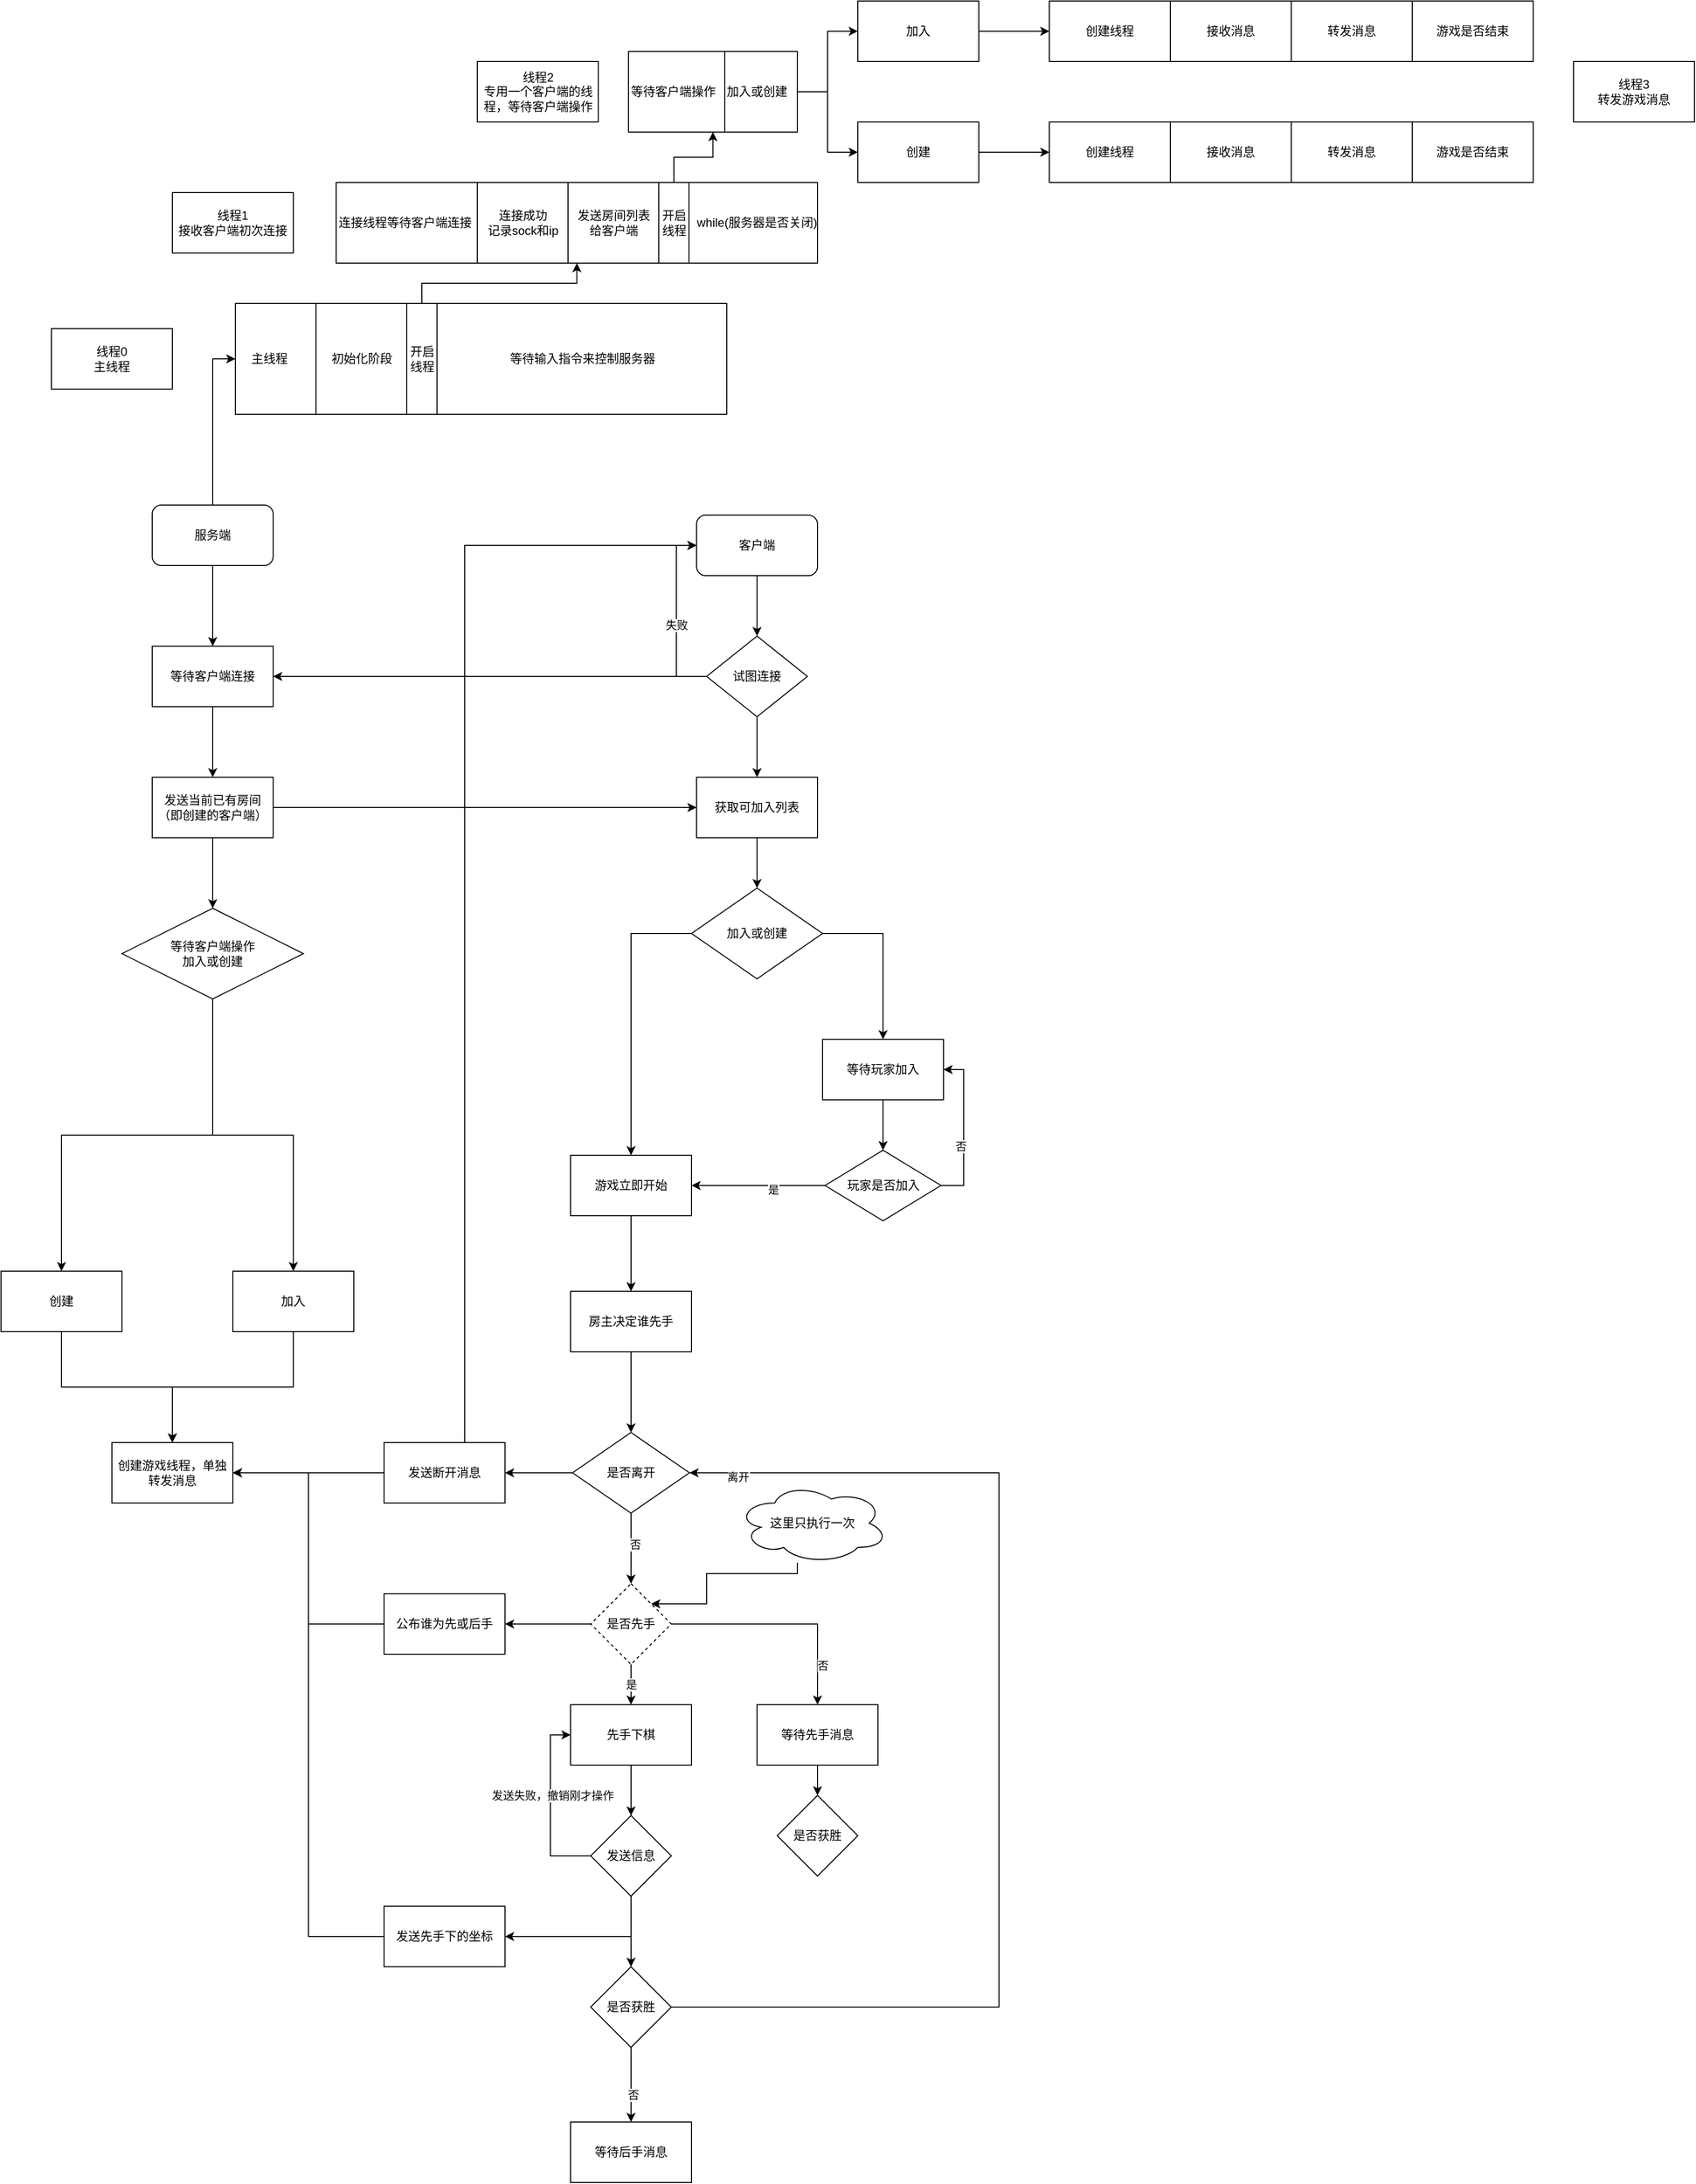 <mxfile version="13.9.9" type="device"><diagram id="OlC65Dhyd1v9JEZmGG0V" name="第 1 页"><mxGraphModel dx="1913" dy="1967" grid="1" gridSize="10" guides="1" tooltips="1" connect="1" arrows="1" fold="1" page="1" pageScale="1" pageWidth="827" pageHeight="1169" math="0" shadow="0"><root><mxCell id="0"/><mxCell id="1" parent="0"/><mxCell id="jc3xkf4n_IrxpjJzeBEn-1" value="made by&lt;br&gt;yyyf" style="rounded=0;whiteSpace=wrap;html=1;" vertex="1" parent="1"><mxGeometry x="392.5" y="-25" width="120" height="60" as="geometry"/></mxCell><mxCell id="6DG0a55AkG8kA71haHYK-88" value="连接线程等待客户端连接&amp;nbsp; &amp;nbsp; &amp;nbsp; &amp;nbsp; &amp;nbsp; &amp;nbsp; &amp;nbsp; &amp;nbsp; &amp;nbsp; &amp;nbsp; &amp;nbsp; &amp;nbsp; &amp;nbsp; &amp;nbsp; &amp;nbsp; &amp;nbsp; &amp;nbsp; &amp;nbsp; &amp;nbsp; &amp;nbsp; &amp;nbsp; &amp;nbsp; &amp;nbsp; &amp;nbsp; &amp;nbsp; &amp;nbsp; &amp;nbsp; &amp;nbsp; &amp;nbsp; &amp;nbsp; &amp;nbsp; &amp;nbsp; &amp;nbsp; &amp;nbsp;while(服务器是否关闭)" style="rounded=0;whiteSpace=wrap;html=1;align=left;" parent="1" vertex="1"><mxGeometry x="132.5" y="-170" width="477.5" height="80" as="geometry"/></mxCell><mxCell id="6DG0a55AkG8kA71haHYK-76" style="edgeStyle=orthogonalEdgeStyle;rounded=0;orthogonalLoop=1;jettySize=auto;html=1;" parent="1" source="6DG0a55AkG8kA71haHYK-1" target="6DG0a55AkG8kA71haHYK-74" edge="1"><mxGeometry relative="1" as="geometry"/></mxCell><mxCell id="6DG0a55AkG8kA71haHYK-100" style="edgeStyle=orthogonalEdgeStyle;rounded=0;orthogonalLoop=1;jettySize=auto;html=1;entryX=0;entryY=0.5;entryDx=0;entryDy=0;" parent="1" source="6DG0a55AkG8kA71haHYK-1" target="6DG0a55AkG8kA71haHYK-87" edge="1"><mxGeometry relative="1" as="geometry"/></mxCell><mxCell id="6DG0a55AkG8kA71haHYK-1" value="服务端" style="rounded=1;whiteSpace=wrap;html=1;" parent="1" vertex="1"><mxGeometry x="-50" y="150" width="120" height="60" as="geometry"/></mxCell><mxCell id="6DG0a55AkG8kA71haHYK-5" style="edgeStyle=orthogonalEdgeStyle;rounded=0;orthogonalLoop=1;jettySize=auto;html=1;" parent="1" source="6DG0a55AkG8kA71haHYK-2" target="6DG0a55AkG8kA71haHYK-4" edge="1"><mxGeometry relative="1" as="geometry"/></mxCell><mxCell id="6DG0a55AkG8kA71haHYK-2" value="客户端" style="rounded=1;whiteSpace=wrap;html=1;" parent="1" vertex="1"><mxGeometry x="490" y="160" width="120" height="60" as="geometry"/></mxCell><mxCell id="6DG0a55AkG8kA71haHYK-6" style="edgeStyle=orthogonalEdgeStyle;rounded=0;orthogonalLoop=1;jettySize=auto;html=1;entryX=0;entryY=0.5;entryDx=0;entryDy=0;" parent="1" source="6DG0a55AkG8kA71haHYK-4" target="6DG0a55AkG8kA71haHYK-2" edge="1"><mxGeometry relative="1" as="geometry"><Array as="points"><mxPoint x="470" y="320"/><mxPoint x="470" y="190"/></Array></mxGeometry></mxCell><mxCell id="6DG0a55AkG8kA71haHYK-7" value="失败" style="edgeLabel;html=1;align=center;verticalAlign=middle;resizable=0;points=[];" parent="6DG0a55AkG8kA71haHYK-6" vertex="1" connectable="0"><mxGeometry x="-0.095" relative="1" as="geometry"><mxPoint as="offset"/></mxGeometry></mxCell><mxCell id="6DG0a55AkG8kA71haHYK-11" style="edgeStyle=orthogonalEdgeStyle;rounded=0;orthogonalLoop=1;jettySize=auto;html=1;" parent="1" source="6DG0a55AkG8kA71haHYK-4" target="6DG0a55AkG8kA71haHYK-10" edge="1"><mxGeometry relative="1" as="geometry"/></mxCell><mxCell id="6DG0a55AkG8kA71haHYK-75" style="edgeStyle=orthogonalEdgeStyle;rounded=0;orthogonalLoop=1;jettySize=auto;html=1;" parent="1" source="6DG0a55AkG8kA71haHYK-4" target="6DG0a55AkG8kA71haHYK-74" edge="1"><mxGeometry relative="1" as="geometry"/></mxCell><mxCell id="6DG0a55AkG8kA71haHYK-4" value="试图连接" style="rhombus;whiteSpace=wrap;html=1;" parent="1" vertex="1"><mxGeometry x="500" y="280" width="100" height="80" as="geometry"/></mxCell><mxCell id="6DG0a55AkG8kA71haHYK-13" style="edgeStyle=orthogonalEdgeStyle;rounded=0;orthogonalLoop=1;jettySize=auto;html=1;" parent="1" source="6DG0a55AkG8kA71haHYK-10" target="6DG0a55AkG8kA71haHYK-12" edge="1"><mxGeometry relative="1" as="geometry"/></mxCell><mxCell id="6DG0a55AkG8kA71haHYK-10" value="获取可加入列表" style="rounded=0;whiteSpace=wrap;html=1;" parent="1" vertex="1"><mxGeometry x="490" y="420" width="120" height="60" as="geometry"/></mxCell><mxCell id="6DG0a55AkG8kA71haHYK-18" style="edgeStyle=orthogonalEdgeStyle;rounded=0;orthogonalLoop=1;jettySize=auto;html=1;entryX=0.5;entryY=0;entryDx=0;entryDy=0;" parent="1" source="6DG0a55AkG8kA71haHYK-12" target="6DG0a55AkG8kA71haHYK-16" edge="1"><mxGeometry relative="1" as="geometry"><Array as="points"><mxPoint x="425" y="575"/></Array></mxGeometry></mxCell><mxCell id="6DG0a55AkG8kA71haHYK-19" style="edgeStyle=orthogonalEdgeStyle;rounded=0;orthogonalLoop=1;jettySize=auto;html=1;" parent="1" source="6DG0a55AkG8kA71haHYK-12" target="6DG0a55AkG8kA71haHYK-17" edge="1"><mxGeometry relative="1" as="geometry"><Array as="points"><mxPoint x="675" y="575"/></Array></mxGeometry></mxCell><mxCell id="6DG0a55AkG8kA71haHYK-12" value="加入或创建" style="rhombus;whiteSpace=wrap;html=1;" parent="1" vertex="1"><mxGeometry x="485" y="530" width="130" height="90" as="geometry"/></mxCell><mxCell id="6DG0a55AkG8kA71haHYK-50" style="edgeStyle=orthogonalEdgeStyle;rounded=0;orthogonalLoop=1;jettySize=auto;html=1;" parent="1" source="6DG0a55AkG8kA71haHYK-16" target="6DG0a55AkG8kA71haHYK-49" edge="1"><mxGeometry relative="1" as="geometry"/></mxCell><mxCell id="6DG0a55AkG8kA71haHYK-16" value="游戏立即开始" style="rounded=0;whiteSpace=wrap;html=1;" parent="1" vertex="1"><mxGeometry x="365" y="795" width="120" height="60" as="geometry"/></mxCell><mxCell id="6DG0a55AkG8kA71haHYK-21" style="edgeStyle=orthogonalEdgeStyle;rounded=0;orthogonalLoop=1;jettySize=auto;html=1;" parent="1" source="6DG0a55AkG8kA71haHYK-17" target="6DG0a55AkG8kA71haHYK-20" edge="1"><mxGeometry relative="1" as="geometry"/></mxCell><mxCell id="6DG0a55AkG8kA71haHYK-17" value="等待玩家加入" style="rounded=0;whiteSpace=wrap;html=1;" parent="1" vertex="1"><mxGeometry x="615" y="680" width="120" height="60" as="geometry"/></mxCell><mxCell id="6DG0a55AkG8kA71haHYK-23" style="edgeStyle=orthogonalEdgeStyle;rounded=0;orthogonalLoop=1;jettySize=auto;html=1;entryX=1;entryY=0.5;entryDx=0;entryDy=0;" parent="1" source="6DG0a55AkG8kA71haHYK-20" target="6DG0a55AkG8kA71haHYK-17" edge="1"><mxGeometry relative="1" as="geometry"><Array as="points"><mxPoint x="755" y="825"/><mxPoint x="755" y="710"/></Array></mxGeometry></mxCell><mxCell id="6DG0a55AkG8kA71haHYK-24" value="否" style="edgeLabel;html=1;align=center;verticalAlign=middle;resizable=0;points=[];" parent="6DG0a55AkG8kA71haHYK-23" vertex="1" connectable="0"><mxGeometry x="-0.206" y="3" relative="1" as="geometry"><mxPoint y="1" as="offset"/></mxGeometry></mxCell><mxCell id="6DG0a55AkG8kA71haHYK-25" style="edgeStyle=orthogonalEdgeStyle;rounded=0;orthogonalLoop=1;jettySize=auto;html=1;entryX=1;entryY=0.5;entryDx=0;entryDy=0;" parent="1" source="6DG0a55AkG8kA71haHYK-20" target="6DG0a55AkG8kA71haHYK-16" edge="1"><mxGeometry relative="1" as="geometry"/></mxCell><mxCell id="6DG0a55AkG8kA71haHYK-26" value="是" style="edgeLabel;html=1;align=center;verticalAlign=middle;resizable=0;points=[];" parent="6DG0a55AkG8kA71haHYK-25" vertex="1" connectable="0"><mxGeometry x="-0.207" y="4" relative="1" as="geometry"><mxPoint x="1" as="offset"/></mxGeometry></mxCell><mxCell id="6DG0a55AkG8kA71haHYK-20" value="玩家是否加入" style="rhombus;whiteSpace=wrap;html=1;" parent="1" vertex="1"><mxGeometry x="617.5" y="790" width="115" height="70" as="geometry"/></mxCell><mxCell id="6DG0a55AkG8kA71haHYK-34" style="edgeStyle=orthogonalEdgeStyle;rounded=0;orthogonalLoop=1;jettySize=auto;html=1;" parent="1" source="6DG0a55AkG8kA71haHYK-29" target="6DG0a55AkG8kA71haHYK-33" edge="1"><mxGeometry relative="1" as="geometry"/></mxCell><mxCell id="6DG0a55AkG8kA71haHYK-29" value="先手下棋" style="rounded=0;whiteSpace=wrap;html=1;" parent="1" vertex="1"><mxGeometry x="365" y="1340" width="120" height="60" as="geometry"/></mxCell><mxCell id="6DG0a55AkG8kA71haHYK-35" style="edgeStyle=orthogonalEdgeStyle;rounded=0;orthogonalLoop=1;jettySize=auto;html=1;entryX=0;entryY=0.5;entryDx=0;entryDy=0;" parent="1" source="6DG0a55AkG8kA71haHYK-33" target="6DG0a55AkG8kA71haHYK-29" edge="1"><mxGeometry relative="1" as="geometry"><Array as="points"><mxPoint x="345" y="1490"/><mxPoint x="345" y="1370"/></Array></mxGeometry></mxCell><mxCell id="6DG0a55AkG8kA71haHYK-36" value="发送失败，撤销刚才操作" style="edgeLabel;html=1;align=center;verticalAlign=middle;resizable=0;points=[];" parent="6DG0a55AkG8kA71haHYK-35" vertex="1" connectable="0"><mxGeometry x="-0.211" y="-2" relative="1" as="geometry"><mxPoint y="-29" as="offset"/></mxGeometry></mxCell><mxCell id="6DG0a55AkG8kA71haHYK-45" style="edgeStyle=orthogonalEdgeStyle;rounded=0;orthogonalLoop=1;jettySize=auto;html=1;entryX=1;entryY=0.5;entryDx=0;entryDy=0;" parent="1" source="6DG0a55AkG8kA71haHYK-33" target="6DG0a55AkG8kA71haHYK-44" edge="1"><mxGeometry relative="1" as="geometry"><Array as="points"><mxPoint x="425" y="1570"/></Array></mxGeometry></mxCell><mxCell id="6DG0a55AkG8kA71haHYK-64" style="edgeStyle=orthogonalEdgeStyle;rounded=0;orthogonalLoop=1;jettySize=auto;html=1;" parent="1" source="6DG0a55AkG8kA71haHYK-33" target="6DG0a55AkG8kA71haHYK-63" edge="1"><mxGeometry relative="1" as="geometry"/></mxCell><mxCell id="6DG0a55AkG8kA71haHYK-33" value="发送信息" style="rhombus;whiteSpace=wrap;html=1;" parent="1" vertex="1"><mxGeometry x="385" y="1450" width="80" height="80" as="geometry"/></mxCell><mxCell id="6DG0a55AkG8kA71haHYK-42" style="edgeStyle=orthogonalEdgeStyle;rounded=0;orthogonalLoop=1;jettySize=auto;html=1;" parent="1" source="6DG0a55AkG8kA71haHYK-37" target="6DG0a55AkG8kA71haHYK-41" edge="1"><mxGeometry relative="1" as="geometry"/></mxCell><mxCell id="6DG0a55AkG8kA71haHYK-53" style="edgeStyle=orthogonalEdgeStyle;rounded=0;orthogonalLoop=1;jettySize=auto;html=1;" parent="1" source="6DG0a55AkG8kA71haHYK-37" target="6DG0a55AkG8kA71haHYK-52" edge="1"><mxGeometry relative="1" as="geometry"/></mxCell><mxCell id="6DG0a55AkG8kA71haHYK-55" value="否" style="edgeLabel;html=1;align=center;verticalAlign=middle;resizable=0;points=[];" parent="6DG0a55AkG8kA71haHYK-53" vertex="1" connectable="0"><mxGeometry x="0.224" y="4" relative="1" as="geometry"><mxPoint y="-12.5" as="offset"/></mxGeometry></mxCell><mxCell id="6DG0a55AkG8kA71haHYK-37" value="是否离开" style="rhombus;whiteSpace=wrap;html=1;" parent="1" vertex="1"><mxGeometry x="367" y="1070" width="116" height="80" as="geometry"/></mxCell><mxCell id="6DG0a55AkG8kA71haHYK-43" style="edgeStyle=orthogonalEdgeStyle;rounded=0;orthogonalLoop=1;jettySize=auto;html=1;entryX=0;entryY=0.5;entryDx=0;entryDy=0;" parent="1" source="6DG0a55AkG8kA71haHYK-41" target="6DG0a55AkG8kA71haHYK-2" edge="1"><mxGeometry relative="1" as="geometry"><Array as="points"><mxPoint x="260" y="190"/></Array></mxGeometry></mxCell><mxCell id="S1raXWc3XbgLwquxMlH1-4" style="edgeStyle=orthogonalEdgeStyle;rounded=0;orthogonalLoop=1;jettySize=auto;html=1;entryX=1;entryY=0.5;entryDx=0;entryDy=0;" parent="1" source="6DG0a55AkG8kA71haHYK-41" target="S1raXWc3XbgLwquxMlH1-1" edge="1"><mxGeometry relative="1" as="geometry"/></mxCell><mxCell id="6DG0a55AkG8kA71haHYK-41" value="发送断开消息" style="rounded=0;whiteSpace=wrap;html=1;" parent="1" vertex="1"><mxGeometry x="180" y="1080" width="120" height="60" as="geometry"/></mxCell><mxCell id="S1raXWc3XbgLwquxMlH1-6" style="edgeStyle=orthogonalEdgeStyle;rounded=0;orthogonalLoop=1;jettySize=auto;html=1;entryX=1;entryY=0.5;entryDx=0;entryDy=0;" parent="1" source="6DG0a55AkG8kA71haHYK-44" target="S1raXWc3XbgLwquxMlH1-1" edge="1"><mxGeometry relative="1" as="geometry"/></mxCell><mxCell id="6DG0a55AkG8kA71haHYK-44" value="发送先手下的坐标" style="rounded=0;whiteSpace=wrap;html=1;" parent="1" vertex="1"><mxGeometry x="180" y="1540" width="120" height="60" as="geometry"/></mxCell><mxCell id="6DG0a55AkG8kA71haHYK-47" value="等待后手消息" style="rounded=0;whiteSpace=wrap;html=1;" parent="1" vertex="1"><mxGeometry x="365" y="1754" width="120" height="60" as="geometry"/></mxCell><mxCell id="6DG0a55AkG8kA71haHYK-51" style="edgeStyle=orthogonalEdgeStyle;rounded=0;orthogonalLoop=1;jettySize=auto;html=1;" parent="1" source="6DG0a55AkG8kA71haHYK-49" target="6DG0a55AkG8kA71haHYK-37" edge="1"><mxGeometry relative="1" as="geometry"/></mxCell><mxCell id="6DG0a55AkG8kA71haHYK-49" value="房主决定谁先手" style="rounded=0;whiteSpace=wrap;html=1;" parent="1" vertex="1"><mxGeometry x="365" y="930" width="120" height="60" as="geometry"/></mxCell><mxCell id="6DG0a55AkG8kA71haHYK-54" style="edgeStyle=orthogonalEdgeStyle;rounded=0;orthogonalLoop=1;jettySize=auto;html=1;" parent="1" source="6DG0a55AkG8kA71haHYK-52" target="6DG0a55AkG8kA71haHYK-29" edge="1"><mxGeometry relative="1" as="geometry"/></mxCell><mxCell id="6DG0a55AkG8kA71haHYK-56" value="是" style="edgeLabel;html=1;align=center;verticalAlign=middle;resizable=0;points=[];" parent="6DG0a55AkG8kA71haHYK-54" vertex="1" connectable="0"><mxGeometry x="0.178" y="1" relative="1" as="geometry"><mxPoint x="-1" y="-3.49" as="offset"/></mxGeometry></mxCell><mxCell id="6DG0a55AkG8kA71haHYK-59" style="edgeStyle=orthogonalEdgeStyle;rounded=0;orthogonalLoop=1;jettySize=auto;html=1;" parent="1" source="6DG0a55AkG8kA71haHYK-52" target="6DG0a55AkG8kA71haHYK-58" edge="1"><mxGeometry relative="1" as="geometry"/></mxCell><mxCell id="6DG0a55AkG8kA71haHYK-60" value="否" style="edgeLabel;html=1;align=center;verticalAlign=middle;resizable=0;points=[];" parent="6DG0a55AkG8kA71haHYK-59" vertex="1" connectable="0"><mxGeometry x="0.796" y="4" relative="1" as="geometry"><mxPoint x="1" y="-16.67" as="offset"/></mxGeometry></mxCell><mxCell id="6DG0a55AkG8kA71haHYK-62" style="edgeStyle=orthogonalEdgeStyle;rounded=0;orthogonalLoop=1;jettySize=auto;html=1;" parent="1" source="6DG0a55AkG8kA71haHYK-52" target="6DG0a55AkG8kA71haHYK-61" edge="1"><mxGeometry relative="1" as="geometry"/></mxCell><mxCell id="6DG0a55AkG8kA71haHYK-52" value="是否先手" style="rhombus;whiteSpace=wrap;html=1;dashed=1;" parent="1" vertex="1"><mxGeometry x="385" y="1220" width="80" height="80" as="geometry"/></mxCell><mxCell id="6DG0a55AkG8kA71haHYK-68" style="edgeStyle=orthogonalEdgeStyle;rounded=0;orthogonalLoop=1;jettySize=auto;html=1;" parent="1" source="6DG0a55AkG8kA71haHYK-58" target="6DG0a55AkG8kA71haHYK-67" edge="1"><mxGeometry relative="1" as="geometry"/></mxCell><mxCell id="6DG0a55AkG8kA71haHYK-58" value="等待先手消息" style="rounded=0;whiteSpace=wrap;html=1;" parent="1" vertex="1"><mxGeometry x="550" y="1340" width="120" height="60" as="geometry"/></mxCell><mxCell id="S1raXWc3XbgLwquxMlH1-5" style="edgeStyle=orthogonalEdgeStyle;rounded=0;orthogonalLoop=1;jettySize=auto;html=1;entryX=1;entryY=0.5;entryDx=0;entryDy=0;" parent="1" source="6DG0a55AkG8kA71haHYK-61" target="S1raXWc3XbgLwquxMlH1-1" edge="1"><mxGeometry relative="1" as="geometry"/></mxCell><mxCell id="6DG0a55AkG8kA71haHYK-61" value="公布谁为先或后手" style="rounded=0;whiteSpace=wrap;html=1;" parent="1" vertex="1"><mxGeometry x="180" y="1230" width="120" height="60" as="geometry"/></mxCell><mxCell id="6DG0a55AkG8kA71haHYK-65" style="edgeStyle=orthogonalEdgeStyle;rounded=0;orthogonalLoop=1;jettySize=auto;html=1;" parent="1" source="6DG0a55AkG8kA71haHYK-63" target="6DG0a55AkG8kA71haHYK-47" edge="1"><mxGeometry relative="1" as="geometry"/></mxCell><mxCell id="6DG0a55AkG8kA71haHYK-66" value="否" style="edgeLabel;html=1;align=center;verticalAlign=middle;resizable=0;points=[];" parent="6DG0a55AkG8kA71haHYK-65" vertex="1" connectable="0"><mxGeometry x="0.27" y="2" relative="1" as="geometry"><mxPoint as="offset"/></mxGeometry></mxCell><mxCell id="6DG0a55AkG8kA71haHYK-71" style="edgeStyle=orthogonalEdgeStyle;rounded=0;orthogonalLoop=1;jettySize=auto;html=1;entryX=1;entryY=0.5;entryDx=0;entryDy=0;" parent="1" source="6DG0a55AkG8kA71haHYK-63" target="6DG0a55AkG8kA71haHYK-37" edge="1"><mxGeometry relative="1" as="geometry"><Array as="points"><mxPoint x="790" y="1640"/><mxPoint x="790" y="1110"/></Array></mxGeometry></mxCell><mxCell id="6DG0a55AkG8kA71haHYK-72" value="离开" style="edgeLabel;html=1;align=center;verticalAlign=middle;resizable=0;points=[];" parent="6DG0a55AkG8kA71haHYK-71" vertex="1" connectable="0"><mxGeometry x="0.918" y="4" relative="1" as="geometry"><mxPoint as="offset"/></mxGeometry></mxCell><mxCell id="6DG0a55AkG8kA71haHYK-63" value="是否获胜" style="rhombus;whiteSpace=wrap;html=1;" parent="1" vertex="1"><mxGeometry x="385" y="1600" width="80" height="80" as="geometry"/></mxCell><mxCell id="6DG0a55AkG8kA71haHYK-67" value="是否获胜" style="rhombus;whiteSpace=wrap;html=1;" parent="1" vertex="1"><mxGeometry x="570" y="1430" width="80" height="80" as="geometry"/></mxCell><mxCell id="6DG0a55AkG8kA71haHYK-70" style="edgeStyle=orthogonalEdgeStyle;rounded=0;orthogonalLoop=1;jettySize=auto;html=1;entryX=1;entryY=0;entryDx=0;entryDy=0;" parent="1" source="6DG0a55AkG8kA71haHYK-69" target="6DG0a55AkG8kA71haHYK-52" edge="1"><mxGeometry relative="1" as="geometry"><Array as="points"><mxPoint x="590" y="1210"/><mxPoint x="500" y="1210"/><mxPoint x="500" y="1240"/></Array></mxGeometry></mxCell><mxCell id="6DG0a55AkG8kA71haHYK-69" value="这里只执行一次" style="ellipse;shape=cloud;whiteSpace=wrap;html=1;" parent="1" vertex="1"><mxGeometry x="530" y="1120" width="150" height="80" as="geometry"/></mxCell><mxCell id="6DG0a55AkG8kA71haHYK-78" style="edgeStyle=orthogonalEdgeStyle;rounded=0;orthogonalLoop=1;jettySize=auto;html=1;entryX=0.5;entryY=0;entryDx=0;entryDy=0;" parent="1" source="6DG0a55AkG8kA71haHYK-74" target="6DG0a55AkG8kA71haHYK-77" edge="1"><mxGeometry relative="1" as="geometry"/></mxCell><mxCell id="6DG0a55AkG8kA71haHYK-74" value="等待客户端连接" style="rounded=0;whiteSpace=wrap;html=1;align=center;" parent="1" vertex="1"><mxGeometry x="-50" y="290" width="120" height="60" as="geometry"/></mxCell><mxCell id="6DG0a55AkG8kA71haHYK-80" style="edgeStyle=orthogonalEdgeStyle;rounded=0;orthogonalLoop=1;jettySize=auto;html=1;entryX=0;entryY=0.5;entryDx=0;entryDy=0;" parent="1" source="6DG0a55AkG8kA71haHYK-77" target="6DG0a55AkG8kA71haHYK-10" edge="1"><mxGeometry relative="1" as="geometry"/></mxCell><mxCell id="6DG0a55AkG8kA71haHYK-82" style="edgeStyle=orthogonalEdgeStyle;rounded=0;orthogonalLoop=1;jettySize=auto;html=1;" parent="1" source="6DG0a55AkG8kA71haHYK-77" target="6DG0a55AkG8kA71haHYK-81" edge="1"><mxGeometry relative="1" as="geometry"/></mxCell><mxCell id="6DG0a55AkG8kA71haHYK-77" value="发送当前已有房间（即创建的客户端）" style="rounded=0;whiteSpace=wrap;html=1;align=center;" parent="1" vertex="1"><mxGeometry x="-50" y="420" width="120" height="60" as="geometry"/></mxCell><mxCell id="6DG0a55AkG8kA71haHYK-85" style="edgeStyle=orthogonalEdgeStyle;rounded=0;orthogonalLoop=1;jettySize=auto;html=1;" parent="1" source="6DG0a55AkG8kA71haHYK-81" target="6DG0a55AkG8kA71haHYK-84" edge="1"><mxGeometry relative="1" as="geometry"/></mxCell><mxCell id="6DG0a55AkG8kA71haHYK-86" style="edgeStyle=orthogonalEdgeStyle;rounded=0;orthogonalLoop=1;jettySize=auto;html=1;" parent="1" source="6DG0a55AkG8kA71haHYK-81" target="6DG0a55AkG8kA71haHYK-83" edge="1"><mxGeometry relative="1" as="geometry"/></mxCell><mxCell id="6DG0a55AkG8kA71haHYK-81" value="等待客户端操作&lt;br&gt;加入或创建" style="rhombus;whiteSpace=wrap;html=1;align=center;" parent="1" vertex="1"><mxGeometry x="-80" y="550" width="180" height="90" as="geometry"/></mxCell><mxCell id="S1raXWc3XbgLwquxMlH1-2" style="edgeStyle=orthogonalEdgeStyle;rounded=0;orthogonalLoop=1;jettySize=auto;html=1;entryX=0.5;entryY=0;entryDx=0;entryDy=0;" parent="1" source="6DG0a55AkG8kA71haHYK-83" target="S1raXWc3XbgLwquxMlH1-1" edge="1"><mxGeometry relative="1" as="geometry"/></mxCell><mxCell id="6DG0a55AkG8kA71haHYK-83" value="加入" style="rounded=0;whiteSpace=wrap;html=1;align=center;" parent="1" vertex="1"><mxGeometry x="30" y="910" width="120" height="60" as="geometry"/></mxCell><mxCell id="S1raXWc3XbgLwquxMlH1-3" style="edgeStyle=orthogonalEdgeStyle;rounded=0;orthogonalLoop=1;jettySize=auto;html=1;" parent="1" source="6DG0a55AkG8kA71haHYK-84" target="S1raXWc3XbgLwquxMlH1-1" edge="1"><mxGeometry relative="1" as="geometry"/></mxCell><mxCell id="6DG0a55AkG8kA71haHYK-84" value="创建" style="rounded=0;whiteSpace=wrap;html=1;align=center;" parent="1" vertex="1"><mxGeometry x="-200" y="910" width="120" height="60" as="geometry"/></mxCell><mxCell id="6DG0a55AkG8kA71haHYK-87" value="&amp;nbsp; &amp;nbsp; 主线程" style="rounded=0;whiteSpace=wrap;html=1;align=left;" parent="1" vertex="1"><mxGeometry x="32.5" y="-50" width="360" height="110" as="geometry"/></mxCell><mxCell id="6DG0a55AkG8kA71haHYK-89" value="初始化阶段" style="rounded=0;whiteSpace=wrap;html=1;align=center;" parent="1" vertex="1"><mxGeometry x="112.5" y="-50" width="90" height="110" as="geometry"/></mxCell><mxCell id="6DG0a55AkG8kA71haHYK-92" style="edgeStyle=orthogonalEdgeStyle;rounded=0;orthogonalLoop=1;jettySize=auto;html=1;" parent="1" source="6DG0a55AkG8kA71haHYK-90" target="6DG0a55AkG8kA71haHYK-88" edge="1"><mxGeometry relative="1" as="geometry"/></mxCell><mxCell id="6DG0a55AkG8kA71haHYK-90" value="开启线程" style="rounded=0;whiteSpace=wrap;html=1;align=center;" parent="1" vertex="1"><mxGeometry x="202.5" y="-50" width="30" height="110" as="geometry"/></mxCell><mxCell id="6DG0a55AkG8kA71haHYK-93" value="等待输入指令来控制服务器" style="rounded=0;whiteSpace=wrap;html=1;align=center;" parent="1" vertex="1"><mxGeometry x="232.5" y="-50" width="287.5" height="110" as="geometry"/></mxCell><mxCell id="6DG0a55AkG8kA71haHYK-94" value="连接成功&lt;br&gt;记录sock和ip" style="rounded=0;whiteSpace=wrap;html=1;align=center;" parent="1" vertex="1"><mxGeometry x="272.5" y="-170" width="90" height="80" as="geometry"/></mxCell><mxCell id="6DG0a55AkG8kA71haHYK-95" value="发送房间列表&lt;br&gt;给客户端" style="rounded=0;whiteSpace=wrap;html=1;align=center;" parent="1" vertex="1"><mxGeometry x="362.5" y="-170" width="90" height="80" as="geometry"/></mxCell><mxCell id="6DG0a55AkG8kA71haHYK-96" value="等待客户端操作&amp;nbsp;&amp;nbsp;" style="rounded=0;whiteSpace=wrap;html=1;align=left;" parent="1" vertex="1"><mxGeometry x="422.5" y="-300" width="167.5" height="80" as="geometry"/></mxCell><mxCell id="6DG0a55AkG8kA71haHYK-99" style="edgeStyle=orthogonalEdgeStyle;rounded=0;orthogonalLoop=1;jettySize=auto;html=1;" parent="1" source="6DG0a55AkG8kA71haHYK-97" target="6DG0a55AkG8kA71haHYK-96" edge="1"><mxGeometry relative="1" as="geometry"/></mxCell><mxCell id="6DG0a55AkG8kA71haHYK-97" value="开启线程" style="rounded=0;whiteSpace=wrap;html=1;align=center;" parent="1" vertex="1"><mxGeometry x="452.5" y="-170" width="30" height="80" as="geometry"/></mxCell><mxCell id="6DG0a55AkG8kA71haHYK-104" style="edgeStyle=orthogonalEdgeStyle;rounded=0;orthogonalLoop=1;jettySize=auto;html=1;entryX=0;entryY=0.5;entryDx=0;entryDy=0;" parent="1" source="6DG0a55AkG8kA71haHYK-101" target="6DG0a55AkG8kA71haHYK-103" edge="1"><mxGeometry relative="1" as="geometry"/></mxCell><mxCell id="6DG0a55AkG8kA71haHYK-106" style="edgeStyle=orthogonalEdgeStyle;rounded=0;orthogonalLoop=1;jettySize=auto;html=1;" parent="1" source="6DG0a55AkG8kA71haHYK-101" target="6DG0a55AkG8kA71haHYK-105" edge="1"><mxGeometry relative="1" as="geometry"/></mxCell><mxCell id="6DG0a55AkG8kA71haHYK-101" value="加入或创建" style="rounded=0;whiteSpace=wrap;html=1;align=left;" parent="1" vertex="1"><mxGeometry x="518" y="-300" width="72" height="80" as="geometry"/></mxCell><mxCell id="S1raXWc3XbgLwquxMlH1-11" style="edgeStyle=orthogonalEdgeStyle;rounded=0;orthogonalLoop=1;jettySize=auto;html=1;" parent="1" source="6DG0a55AkG8kA71haHYK-103" target="S1raXWc3XbgLwquxMlH1-10" edge="1"><mxGeometry relative="1" as="geometry"/></mxCell><mxCell id="6DG0a55AkG8kA71haHYK-103" value="加入" style="rounded=0;whiteSpace=wrap;html=1;align=center;" parent="1" vertex="1"><mxGeometry x="650" y="-350" width="120" height="60" as="geometry"/></mxCell><mxCell id="S1raXWc3XbgLwquxMlH1-9" style="edgeStyle=orthogonalEdgeStyle;rounded=0;orthogonalLoop=1;jettySize=auto;html=1;entryX=0;entryY=0.5;entryDx=0;entryDy=0;" parent="1" source="6DG0a55AkG8kA71haHYK-105" target="S1raXWc3XbgLwquxMlH1-8" edge="1"><mxGeometry relative="1" as="geometry"/></mxCell><mxCell id="6DG0a55AkG8kA71haHYK-105" value="创建" style="rounded=0;whiteSpace=wrap;html=1;align=center;" parent="1" vertex="1"><mxGeometry x="650" y="-230" width="120" height="60" as="geometry"/></mxCell><mxCell id="S1raXWc3XbgLwquxMlH1-1" value="创建游戏线程，单独转发消息" style="rounded=0;whiteSpace=wrap;html=1;" parent="1" vertex="1"><mxGeometry x="-90" y="1080" width="120" height="60" as="geometry"/></mxCell><mxCell id="S1raXWc3XbgLwquxMlH1-8" value="创建线程" style="rounded=0;whiteSpace=wrap;html=1;align=center;" parent="1" vertex="1"><mxGeometry x="840" y="-230" width="120" height="60" as="geometry"/></mxCell><mxCell id="S1raXWc3XbgLwquxMlH1-10" value="创建线程" style="rounded=0;whiteSpace=wrap;html=1;align=center;" parent="1" vertex="1"><mxGeometry x="840" y="-350" width="120" height="60" as="geometry"/></mxCell><mxCell id="S1raXWc3XbgLwquxMlH1-12" value="接收消息" style="rounded=0;whiteSpace=wrap;html=1;" parent="1" vertex="1"><mxGeometry x="960" y="-350" width="120" height="60" as="geometry"/></mxCell><mxCell id="S1raXWc3XbgLwquxMlH1-13" value="转发消息" style="rounded=0;whiteSpace=wrap;html=1;" parent="1" vertex="1"><mxGeometry x="1080" y="-350" width="120" height="60" as="geometry"/></mxCell><mxCell id="S1raXWc3XbgLwquxMlH1-14" value="转发消息" style="rounded=0;whiteSpace=wrap;html=1;" parent="1" vertex="1"><mxGeometry x="1080" y="-230" width="120" height="60" as="geometry"/></mxCell><mxCell id="S1raXWc3XbgLwquxMlH1-15" value="接收消息" style="rounded=0;whiteSpace=wrap;html=1;" parent="1" vertex="1"><mxGeometry x="960" y="-230" width="120" height="60" as="geometry"/></mxCell><mxCell id="S1raXWc3XbgLwquxMlH1-16" value="游戏是否结束" style="rounded=0;whiteSpace=wrap;html=1;align=center;" parent="1" vertex="1"><mxGeometry x="1200" y="-230" width="120" height="60" as="geometry"/></mxCell><mxCell id="S1raXWc3XbgLwquxMlH1-17" value="游戏是否结束" style="rounded=0;whiteSpace=wrap;html=1;align=center;" parent="1" vertex="1"><mxGeometry x="1200" y="-350" width="120" height="60" as="geometry"/></mxCell><mxCell id="S1raXWc3XbgLwquxMlH1-18" value="线程0&lt;br&gt;主线程" style="rounded=0;whiteSpace=wrap;html=1;" parent="1" vertex="1"><mxGeometry x="-150" y="-25" width="120" height="60" as="geometry"/></mxCell><mxCell id="S1raXWc3XbgLwquxMlH1-19" value="线程1&lt;br&gt;接收客户端初次连接" style="rounded=0;whiteSpace=wrap;html=1;" parent="1" vertex="1"><mxGeometry x="-30" y="-160" width="120" height="60" as="geometry"/></mxCell><mxCell id="S1raXWc3XbgLwquxMlH1-20" value="线程2&lt;br&gt;专用一个客户端的线程，等待客户端操作" style="rounded=0;whiteSpace=wrap;html=1;" parent="1" vertex="1"><mxGeometry x="272.5" y="-290" width="120" height="60" as="geometry"/></mxCell><mxCell id="S1raXWc3XbgLwquxMlH1-21" value="线程3&lt;br&gt;转发游戏消息" style="rounded=0;whiteSpace=wrap;html=1;" parent="1" vertex="1"><mxGeometry x="1360" y="-290" width="120" height="60" as="geometry"/></mxCell></root></mxGraphModel></diagram></mxfile>